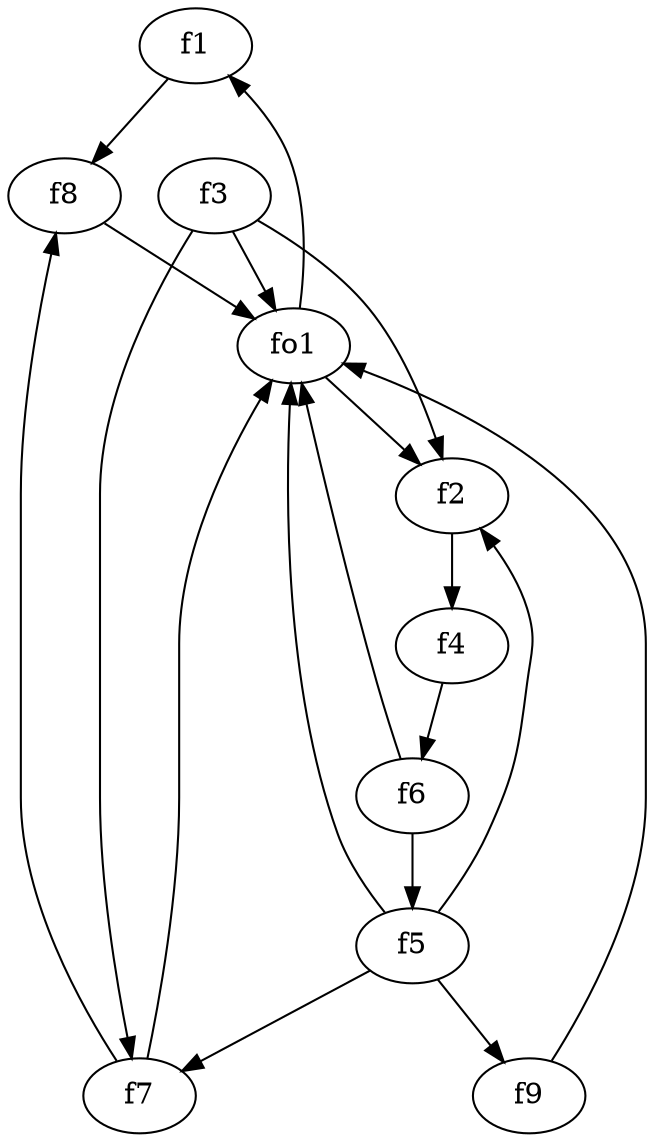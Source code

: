 strict digraph  {
f1;
f2;
f3;
f4;
f5;
f6;
f7;
f8;
f9;
fo1;
f1 -> f8  [weight=2];
f2 -> f4  [weight=2];
f3 -> f2  [weight=2];
f3 -> f7  [weight=2];
f3 -> fo1  [weight=2];
f4 -> f6  [weight=2];
f5 -> fo1  [weight=2];
f5 -> f9  [weight=2];
f5 -> f7  [weight=2];
f5 -> f2  [weight=2];
f6 -> f5  [weight=2];
f6 -> fo1  [weight=2];
f7 -> fo1  [weight=2];
f7 -> f8  [weight=2];
f8 -> fo1  [weight=2];
f9 -> fo1  [weight=2];
fo1 -> f2  [weight=2];
fo1 -> f1  [weight=2];
}
